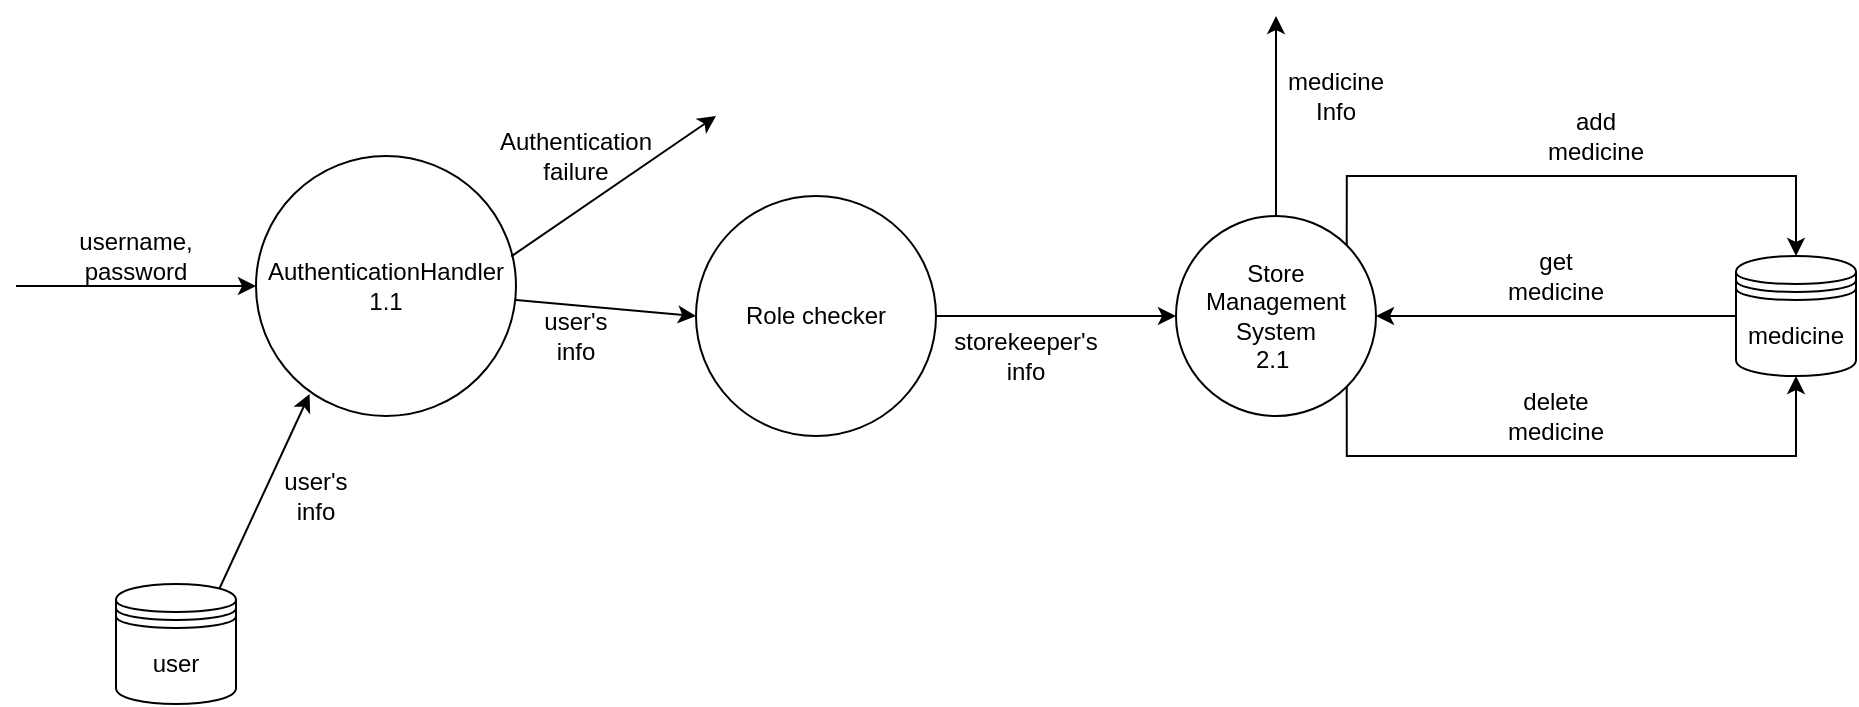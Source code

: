 <mxfile version="14.6.9" type="device"><diagram id="SBo7qIxcuWNst88XQ7X7" name="Page-1"><mxGraphModel dx="1038" dy="548" grid="1" gridSize="10" guides="1" tooltips="1" connect="1" arrows="1" fold="1" page="1" pageScale="1" pageWidth="1169" pageHeight="827" math="0" shadow="0"><root><mxCell id="0"/><mxCell id="1" parent="0"/><mxCell id="6TvgIfqFqhsKpM6RD4XJ-4" style="edgeStyle=orthogonalEdgeStyle;rounded=0;orthogonalLoop=1;jettySize=auto;html=1;exitX=1;exitY=1;exitDx=0;exitDy=0;entryX=0.5;entryY=1;entryDx=0;entryDy=0;" edge="1" parent="1" source="jbs9VK9EBBn1yW_1fcoI-2" target="6TvgIfqFqhsKpM6RD4XJ-1"><mxGeometry relative="1" as="geometry"><Array as="points"><mxPoint x="745" y="270"/><mxPoint x="970" y="270"/></Array></mxGeometry></mxCell><mxCell id="6TvgIfqFqhsKpM6RD4XJ-5" style="edgeStyle=orthogonalEdgeStyle;rounded=0;orthogonalLoop=1;jettySize=auto;html=1;exitX=1;exitY=0;exitDx=0;exitDy=0;entryX=0.5;entryY=0;entryDx=0;entryDy=0;" edge="1" parent="1" source="jbs9VK9EBBn1yW_1fcoI-2" target="6TvgIfqFqhsKpM6RD4XJ-1"><mxGeometry relative="1" as="geometry"><Array as="points"><mxPoint x="745" y="130"/><mxPoint x="970" y="130"/></Array></mxGeometry></mxCell><mxCell id="6TvgIfqFqhsKpM6RD4XJ-7" style="edgeStyle=orthogonalEdgeStyle;rounded=0;orthogonalLoop=1;jettySize=auto;html=1;exitX=0.5;exitY=0;exitDx=0;exitDy=0;" edge="1" parent="1" source="jbs9VK9EBBn1yW_1fcoI-2"><mxGeometry relative="1" as="geometry"><mxPoint x="710" y="50" as="targetPoint"/></mxGeometry></mxCell><mxCell id="jbs9VK9EBBn1yW_1fcoI-2" value="Store Management System&lt;br&gt;2.1&amp;nbsp;" style="ellipse;whiteSpace=wrap;html=1;aspect=fixed;" parent="1" vertex="1"><mxGeometry x="660" y="150" width="100" height="100" as="geometry"/></mxCell><mxCell id="jbs9VK9EBBn1yW_1fcoI-5" value="" style="endArrow=classic;html=1;entryX=0;entryY=0.5;entryDx=0;entryDy=0;" parent="1" target="jbs9VK9EBBn1yW_1fcoI-7" edge="1"><mxGeometry width="50" height="50" relative="1" as="geometry"><mxPoint x="80" y="185" as="sourcePoint"/><mxPoint x="130" y="130" as="targetPoint"/></mxGeometry></mxCell><mxCell id="jbs9VK9EBBn1yW_1fcoI-6" value="" style="endArrow=classic;html=1;entryX=0.206;entryY=0.915;entryDx=0;entryDy=0;entryPerimeter=0;" parent="1" target="jbs9VK9EBBn1yW_1fcoI-7" edge="1"><mxGeometry width="50" height="50" relative="1" as="geometry"><mxPoint x="180" y="340" as="sourcePoint"/><mxPoint x="230" y="290" as="targetPoint"/></mxGeometry></mxCell><mxCell id="jbs9VK9EBBn1yW_1fcoI-7" value="AuthenticationHandler&lt;br&gt;1.1" style="ellipse;whiteSpace=wrap;html=1;aspect=fixed;" parent="1" vertex="1"><mxGeometry x="200" y="120" width="130" height="130" as="geometry"/></mxCell><mxCell id="jbs9VK9EBBn1yW_1fcoI-8" value="user" style="shape=datastore;whiteSpace=wrap;html=1;" parent="1" vertex="1"><mxGeometry x="130" y="334" width="60" height="60" as="geometry"/></mxCell><mxCell id="JpTQvRQfS-qruM0Su0_W-2" value="username, password" style="text;html=1;strokeColor=none;fillColor=none;align=center;verticalAlign=middle;whiteSpace=wrap;rounded=0;" parent="1" vertex="1"><mxGeometry x="120" y="160" width="40" height="20" as="geometry"/></mxCell><mxCell id="JpTQvRQfS-qruM0Su0_W-6" value="user's info" style="text;html=1;strokeColor=none;fillColor=none;align=center;verticalAlign=middle;whiteSpace=wrap;rounded=0;" parent="1" vertex="1"><mxGeometry x="210" y="280" width="40" height="20" as="geometry"/></mxCell><mxCell id="JpTQvRQfS-qruM0Su0_W-8" value="" style="endArrow=classic;html=1;exitX=0.982;exitY=0.386;exitDx=0;exitDy=0;exitPerimeter=0;" parent="1" source="jbs9VK9EBBn1yW_1fcoI-7" edge="1"><mxGeometry width="50" height="50" relative="1" as="geometry"><mxPoint x="350" y="190" as="sourcePoint"/><mxPoint x="430" y="100" as="targetPoint"/></mxGeometry></mxCell><mxCell id="JpTQvRQfS-qruM0Su0_W-10" value="Authentication failure" style="text;html=1;strokeColor=none;fillColor=none;align=center;verticalAlign=middle;whiteSpace=wrap;rounded=0;rotation=0;" parent="1" vertex="1"><mxGeometry x="340" y="110" width="40" height="20" as="geometry"/></mxCell><mxCell id="JpTQvRQfS-qruM0Su0_W-39" value="Role checker" style="ellipse;whiteSpace=wrap;html=1;aspect=fixed;" parent="1" vertex="1"><mxGeometry x="420" y="140" width="120" height="120" as="geometry"/></mxCell><mxCell id="JpTQvRQfS-qruM0Su0_W-40" value="" style="endArrow=classic;html=1;entryX=0;entryY=0.5;entryDx=0;entryDy=0;exitX=1;exitY=0.554;exitDx=0;exitDy=0;exitPerimeter=0;" parent="1" source="jbs9VK9EBBn1yW_1fcoI-7" target="JpTQvRQfS-qruM0Su0_W-39" edge="1"><mxGeometry width="50" height="50" relative="1" as="geometry"><mxPoint x="340" y="334" as="sourcePoint"/><mxPoint x="386.78" y="232.95" as="targetPoint"/></mxGeometry></mxCell><mxCell id="JpTQvRQfS-qruM0Su0_W-41" value="user's info" style="text;html=1;strokeColor=none;fillColor=none;align=center;verticalAlign=middle;whiteSpace=wrap;rounded=0;" parent="1" vertex="1"><mxGeometry x="340" y="200" width="40" height="20" as="geometry"/></mxCell><mxCell id="JpTQvRQfS-qruM0Su0_W-42" value="" style="endArrow=classic;html=1;entryX=0;entryY=0.5;entryDx=0;entryDy=0;exitX=1;exitY=0.5;exitDx=0;exitDy=0;" parent="1" source="JpTQvRQfS-qruM0Su0_W-39" target="jbs9VK9EBBn1yW_1fcoI-2" edge="1"><mxGeometry width="50" height="50" relative="1" as="geometry"><mxPoint x="630" y="431.05" as="sourcePoint"/><mxPoint x="676.78" y="330" as="targetPoint"/></mxGeometry></mxCell><mxCell id="JpTQvRQfS-qruM0Su0_W-43" value="storekeeper's info" style="text;html=1;strokeColor=none;fillColor=none;align=center;verticalAlign=middle;whiteSpace=wrap;rounded=0;" parent="1" vertex="1"><mxGeometry x="565" y="210" width="40" height="20" as="geometry"/></mxCell><mxCell id="6TvgIfqFqhsKpM6RD4XJ-8" style="edgeStyle=orthogonalEdgeStyle;rounded=0;orthogonalLoop=1;jettySize=auto;html=1;exitX=0;exitY=0.5;exitDx=0;exitDy=0;" edge="1" parent="1" source="6TvgIfqFqhsKpM6RD4XJ-1" target="jbs9VK9EBBn1yW_1fcoI-2"><mxGeometry relative="1" as="geometry"/></mxCell><mxCell id="6TvgIfqFqhsKpM6RD4XJ-1" value="medicine" style="shape=datastore;whiteSpace=wrap;html=1;" vertex="1" parent="1"><mxGeometry x="940" y="170" width="60" height="60" as="geometry"/></mxCell><mxCell id="6TvgIfqFqhsKpM6RD4XJ-11" value="add medicine" style="text;html=1;strokeColor=none;fillColor=none;align=center;verticalAlign=middle;whiteSpace=wrap;rounded=0;" vertex="1" parent="1"><mxGeometry x="850" y="100" width="40" height="20" as="geometry"/></mxCell><mxCell id="6TvgIfqFqhsKpM6RD4XJ-21" value="medicine Info" style="text;html=1;strokeColor=none;fillColor=none;align=center;verticalAlign=middle;whiteSpace=wrap;rounded=0;" vertex="1" parent="1"><mxGeometry x="720" y="80" width="40" height="20" as="geometry"/></mxCell><mxCell id="6TvgIfqFqhsKpM6RD4XJ-24" value="get medicine" style="text;html=1;strokeColor=none;fillColor=none;align=center;verticalAlign=middle;whiteSpace=wrap;rounded=0;" vertex="1" parent="1"><mxGeometry x="830" y="170" width="40" height="20" as="geometry"/></mxCell><mxCell id="6TvgIfqFqhsKpM6RD4XJ-26" value="delete medicine&lt;br&gt;" style="text;html=1;strokeColor=none;fillColor=none;align=center;verticalAlign=middle;whiteSpace=wrap;rounded=0;" vertex="1" parent="1"><mxGeometry x="830" y="240" width="40" height="20" as="geometry"/></mxCell></root></mxGraphModel></diagram></mxfile>